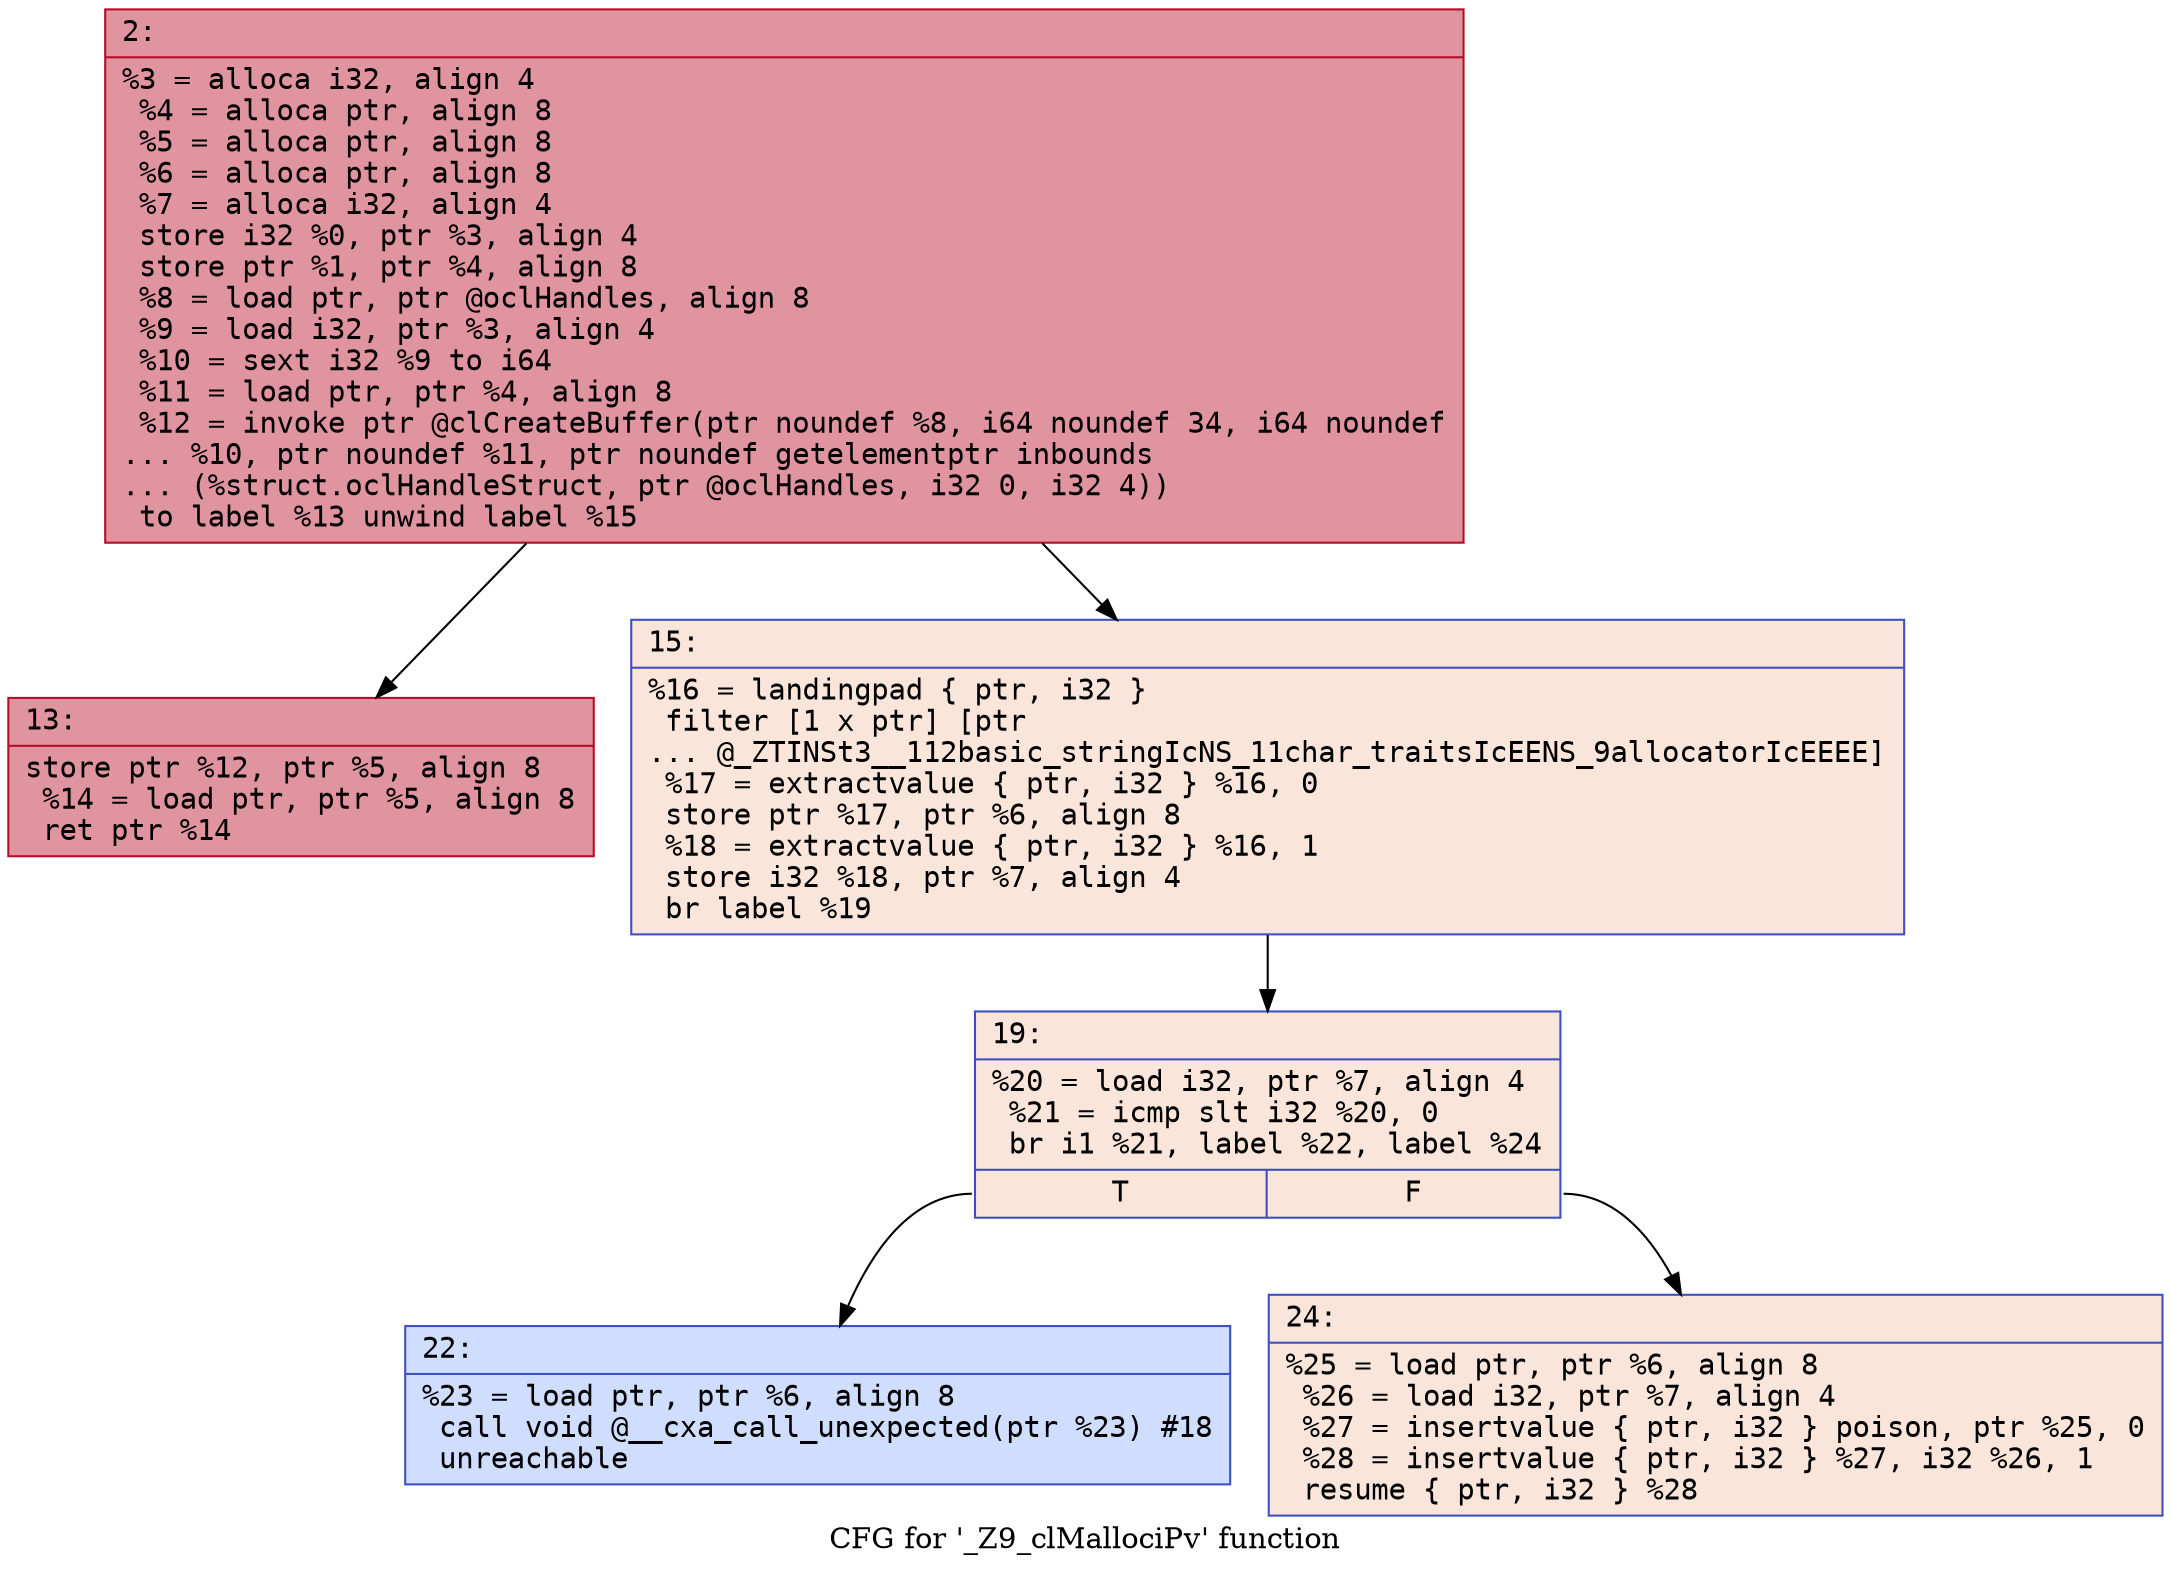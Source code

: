 digraph "CFG for '_Z9_clMallociPv' function" {
	label="CFG for '_Z9_clMallociPv' function";

	Node0x6000005ce760 [shape=record,color="#b70d28ff", style=filled, fillcolor="#b70d2870" fontname="Courier",label="{2:\l|  %3 = alloca i32, align 4\l  %4 = alloca ptr, align 8\l  %5 = alloca ptr, align 8\l  %6 = alloca ptr, align 8\l  %7 = alloca i32, align 4\l  store i32 %0, ptr %3, align 4\l  store ptr %1, ptr %4, align 8\l  %8 = load ptr, ptr @oclHandles, align 8\l  %9 = load i32, ptr %3, align 4\l  %10 = sext i32 %9 to i64\l  %11 = load ptr, ptr %4, align 8\l  %12 = invoke ptr @clCreateBuffer(ptr noundef %8, i64 noundef 34, i64 noundef\l... %10, ptr noundef %11, ptr noundef getelementptr inbounds\l... (%struct.oclHandleStruct, ptr @oclHandles, i32 0, i32 4))\l          to label %13 unwind label %15\l}"];
	Node0x6000005ce760 -> Node0x6000005ce7b0[tooltip="2 -> 13\nProbability 100.00%" ];
	Node0x6000005ce760 -> Node0x6000005ce800[tooltip="2 -> 15\nProbability 0.00%" ];
	Node0x6000005ce7b0 [shape=record,color="#b70d28ff", style=filled, fillcolor="#b70d2870" fontname="Courier",label="{13:\l|  store ptr %12, ptr %5, align 8\l  %14 = load ptr, ptr %5, align 8\l  ret ptr %14\l}"];
	Node0x6000005ce800 [shape=record,color="#3d50c3ff", style=filled, fillcolor="#f4c5ad70" fontname="Courier",label="{15:\l|  %16 = landingpad \{ ptr, i32 \}\l          filter [1 x ptr] [ptr\l... @_ZTINSt3__112basic_stringIcNS_11char_traitsIcEENS_9allocatorIcEEEE]\l  %17 = extractvalue \{ ptr, i32 \} %16, 0\l  store ptr %17, ptr %6, align 8\l  %18 = extractvalue \{ ptr, i32 \} %16, 1\l  store i32 %18, ptr %7, align 4\l  br label %19\l}"];
	Node0x6000005ce800 -> Node0x6000005ce850[tooltip="15 -> 19\nProbability 100.00%" ];
	Node0x6000005ce850 [shape=record,color="#3d50c3ff", style=filled, fillcolor="#f4c5ad70" fontname="Courier",label="{19:\l|  %20 = load i32, ptr %7, align 4\l  %21 = icmp slt i32 %20, 0\l  br i1 %21, label %22, label %24\l|{<s0>T|<s1>F}}"];
	Node0x6000005ce850:s0 -> Node0x6000005ce8a0[tooltip="19 -> 22\nProbability 0.00%" ];
	Node0x6000005ce850:s1 -> Node0x6000005ce8f0[tooltip="19 -> 24\nProbability 100.00%" ];
	Node0x6000005ce8a0 [shape=record,color="#3d50c3ff", style=filled, fillcolor="#93b5fe70" fontname="Courier",label="{22:\l|  %23 = load ptr, ptr %6, align 8\l  call void @__cxa_call_unexpected(ptr %23) #18\l  unreachable\l}"];
	Node0x6000005ce8f0 [shape=record,color="#3d50c3ff", style=filled, fillcolor="#f4c5ad70" fontname="Courier",label="{24:\l|  %25 = load ptr, ptr %6, align 8\l  %26 = load i32, ptr %7, align 4\l  %27 = insertvalue \{ ptr, i32 \} poison, ptr %25, 0\l  %28 = insertvalue \{ ptr, i32 \} %27, i32 %26, 1\l  resume \{ ptr, i32 \} %28\l}"];
}
